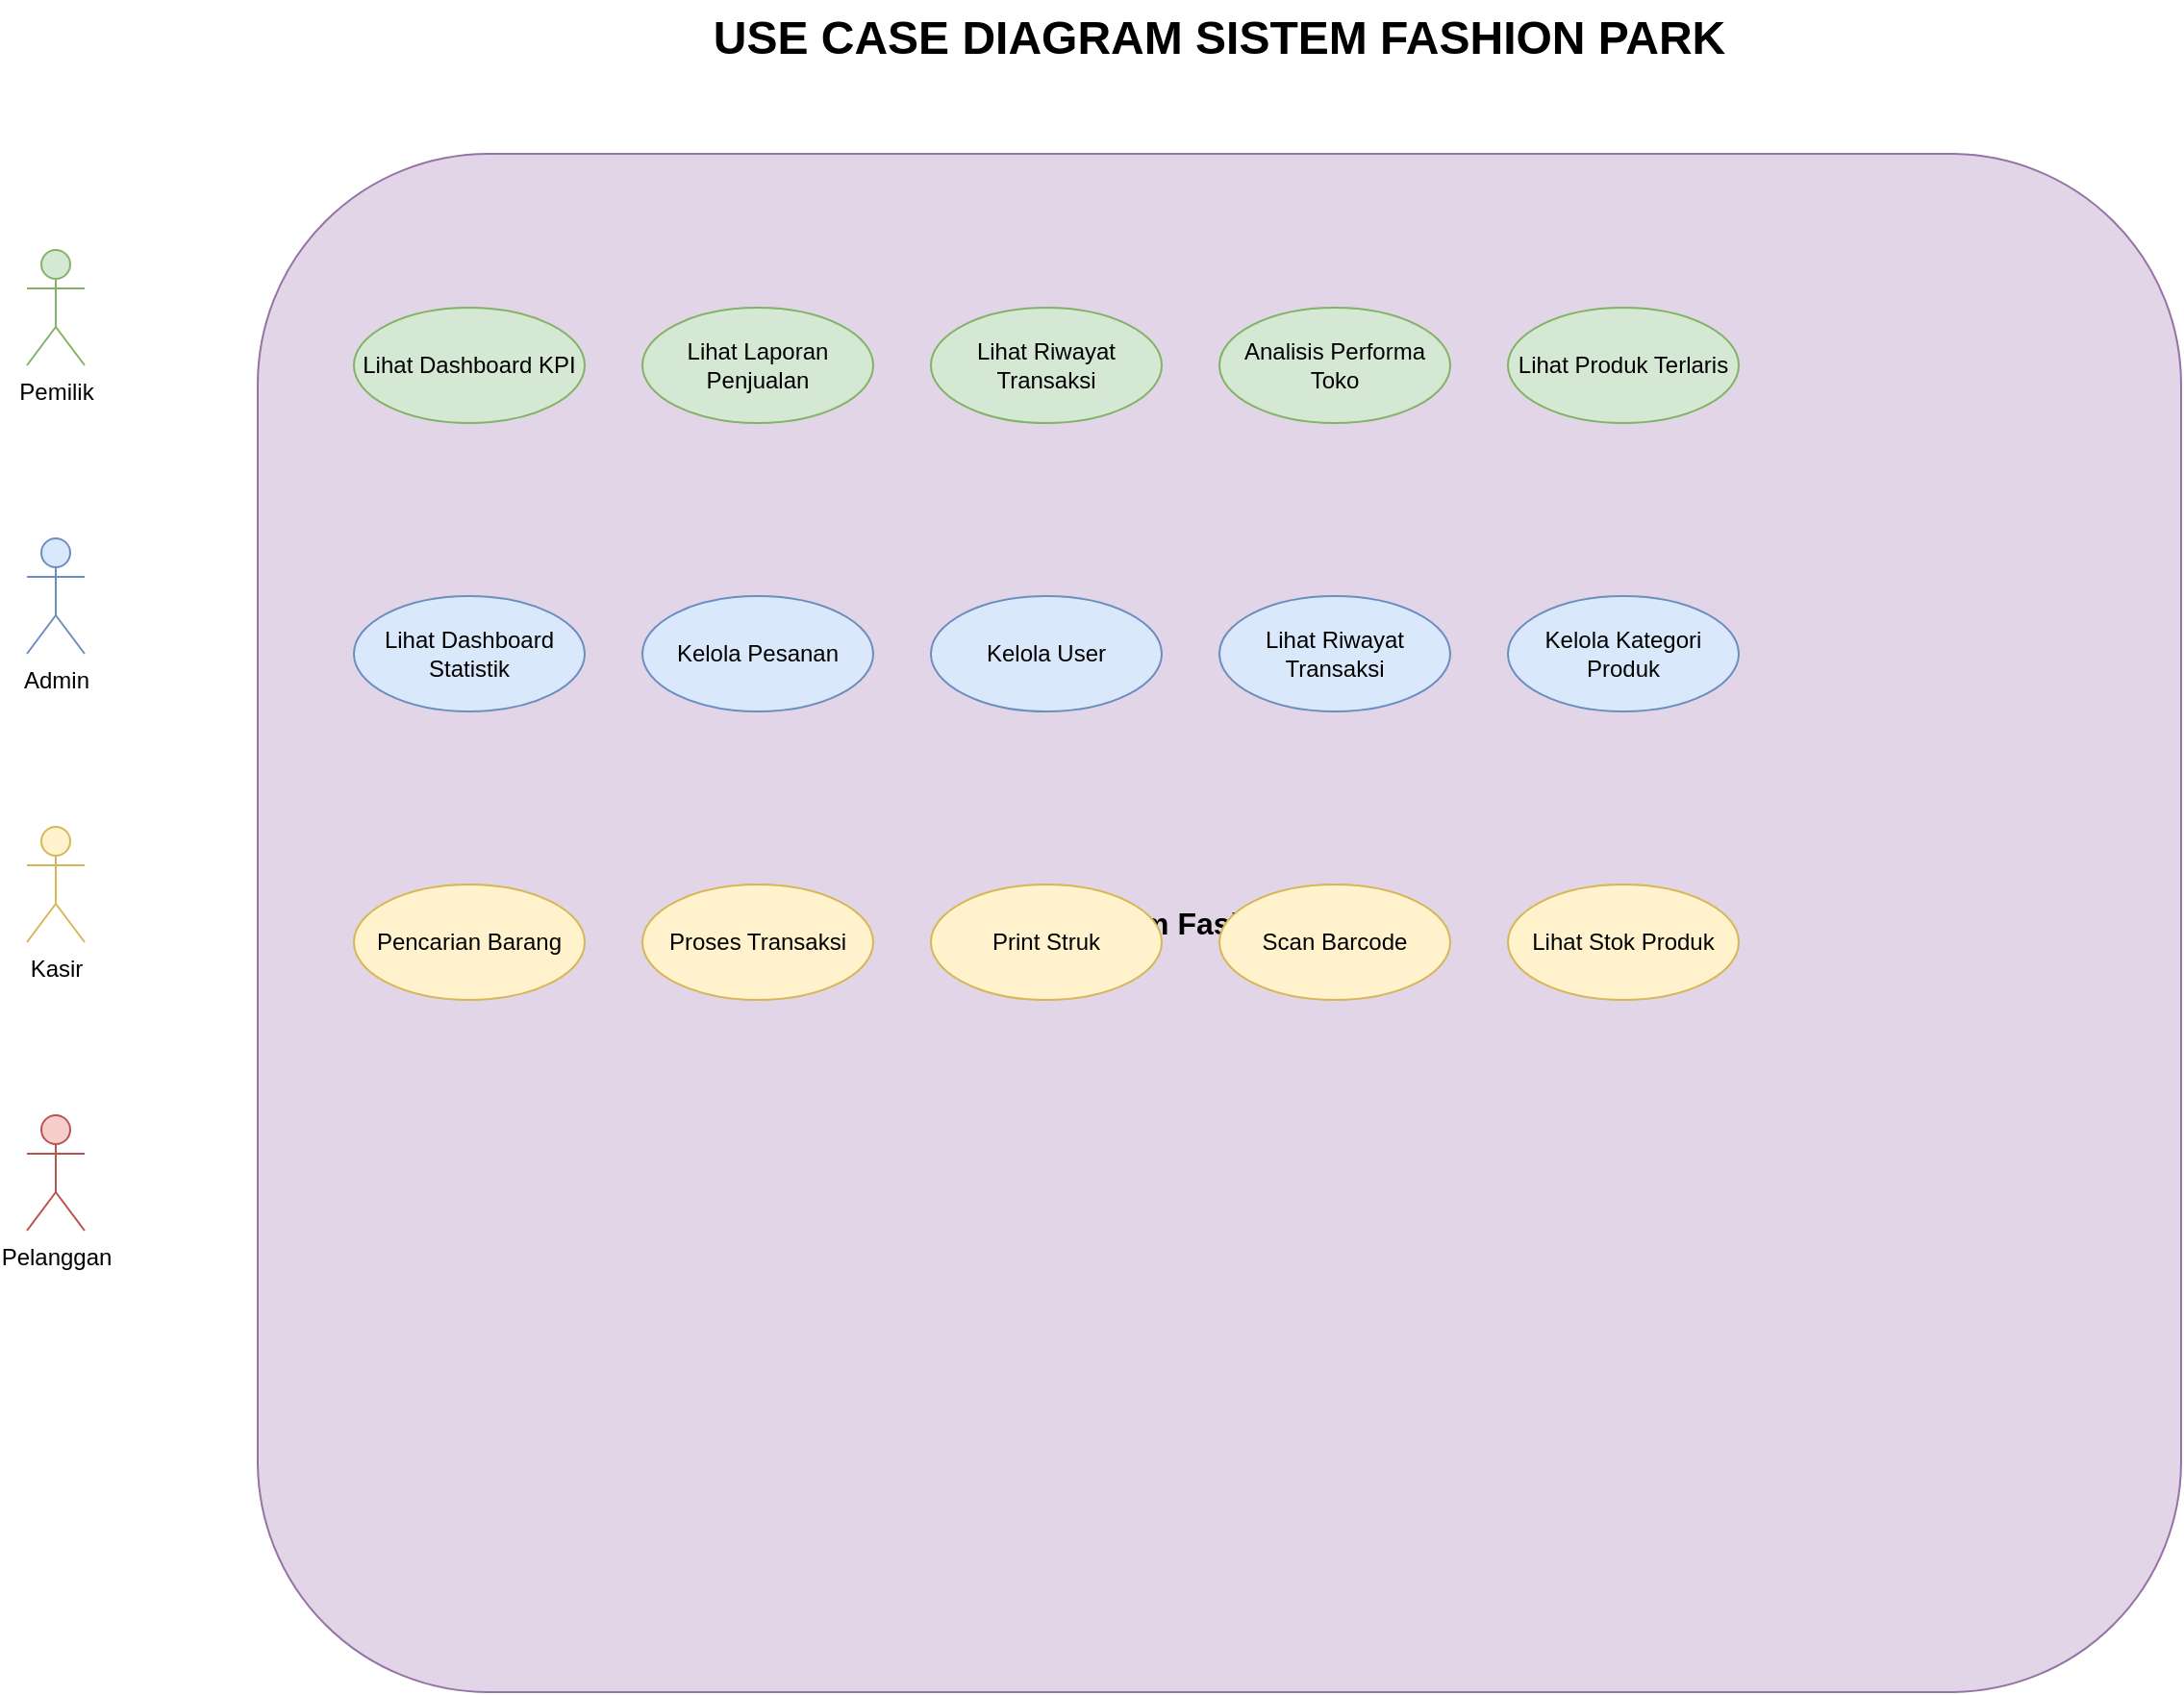 <?xml version="1.0" encoding="UTF-8"?>
<mxfile version="22.1.16" type="device">
  <diagram name="Use Case Diagram" id="use-case-diagram">
    <mxGraphModel dx="1422" dy="794" grid="1" gridSize="10" guides="1" tooltips="1" connect="1" arrows="1" fold="1" page="1" pageScale="1" pageWidth="1400" pageHeight="1000" math="0" shadow="0">
      <root>
        <mxCell id="0" />
        <mxCell id="1" parent="0" />
        
        <!-- Title -->
        <mxCell id="title" value="USE CASE DIAGRAM SISTEM FASHION PARK" style="text;html=1;strokeColor=none;fillColor=none;align=center;verticalAlign=middle;whiteSpace=wrap;rounded=0;fontSize=24;fontStyle=1;" vertex="1" parent="1">
          <mxGeometry x="400" y="20" width="600" height="40" as="geometry" />
        </mxCell>
        
        <!-- Actors -->
        <mxCell id="pemilik" value="Pemilik" style="shape=umlActor;verticalLabelPosition=bottom;verticalAlign=top;html=1;fillColor=#d5e8d4;strokeColor=#82b366;" vertex="1" parent="1">
          <mxGeometry x="80" y="150" width="30" height="60" as="geometry" />
        </mxCell>
        
        <mxCell id="admin" value="Admin" style="shape=umlActor;verticalLabelPosition=bottom;verticalAlign=top;html=1;fillColor=#dae8fc;strokeColor=#6c8ebf;" vertex="1" parent="1">
          <mxGeometry x="80" y="300" width="30" height="60" as="geometry" />
        </mxCell>
        
        <mxCell id="kasir" value="Kasir" style="shape=umlActor;verticalLabelPosition=bottom;verticalAlign=top;html=1;fillColor=#fff2cc;strokeColor=#d6b656;" vertex="1" parent="1">
          <mxGeometry x="80" y="450" width="30" height="60" as="geometry" />
        </mxCell>
        
        <mxCell id="pelanggan" value="Pelanggan" style="shape=umlActor;verticalLabelPosition=bottom;verticalAlign=top;html=1;fillColor=#f8cecc;strokeColor=#b85450;" vertex="1" parent="1">
          <mxGeometry x="80" y="600" width="30" height="60" as="geometry" />
        </mxCell>
        
        <!-- System Boundary -->
        <mxCell id="system" value="Sistem Fashion Park" style="rounded=1;whiteSpace=wrap;html=1;fillColor=#e1d5e7;strokeColor=#9673a6;fontSize=16;fontStyle=1;" vertex="1" parent="1">
          <mxGeometry x="200" y="100" width="1000" height="800" as="geometry" />
        </mxCell>
        
        <!-- Use Cases for Pemilik -->
        <mxCell id="uc1" value="Lihat Dashboard KPI" style="ellipse;whiteSpace=wrap;html=1;fillColor=#d5e8d4;strokeColor=#82b366;fontSize=12;" vertex="1" parent="1">
          <mxGeometry x="250" y="180" width="120" height="60" as="geometry" />
        </mxCell>
        
        <mxCell id="uc2" value="Lihat Laporan Penjualan" style="ellipse;whiteSpace=wrap;html=1;fillColor=#d5e8d4;strokeColor=#82b366;fontSize=12;" vertex="1" parent="1">
          <mxGeometry x="400" y="180" width="120" height="60" as="geometry" />
        </mxCell>
        
        <mxCell id="uc3" value="Lihat Riwayat Transaksi" style="ellipse;whiteSpace=wrap;html=1;fillColor=#d5e8d4;strokeColor=#82b366;fontSize=12;" vertex="1" parent="1">
          <mxGeometry x="550" y="180" width="120" height="60" as="geometry" />
        </mxCell>
        
        <mxCell id="uc4" value="Analisis Performa Toko" style="ellipse;whiteSpace=wrap;html=1;fillColor=#d5e8d4;strokeColor=#82b366;fontSize=12;" vertex="1" parent="1">
          <mxGeometry x="700" y="180" width="120" height="60" as="geometry" />
        </mxCell>
        
        <mxCell id="uc5" value="Lihat Produk Terlaris" style="ellipse;whiteSpace=wrap;html=1;fillColor=#d5e8d4;strokeColor=#82b366;fontSize=12;" vertex="1" parent="1">
          <mxGeometry x="850" y="180" width="120" height="60" as="geometry" />
        </mxCell>
        
        <!-- Use Cases for Admin -->
        <mxCell id="uc6" value="Lihat Dashboard Statistik" style="ellipse;whiteSpace=wrap;html=1;fillColor=#dae8fc;strokeColor=#6c8ebf;fontSize=12;" vertex="1" parent="1">
          <mxGeometry x="250" y="330" width="120" height="60" as="geometry" />
        </mxCell>
        
        <mxCell id="uc7" value="Kelola Pesanan" style="ellipse;whiteSpace=wrap;html=1;fillColor=#dae8fc;strokeColor=#6c8ebf;fontSize=12;" vertex="1" parent="1">
          <mxGeometry x="400" y="330" width="120" height="60" as="geometry" />
        </mxCell>
        
        <mxCell id="uc8" value="Kelola User" style="ellipse;whiteSpace=wrap;html=1;fillColor=#dae8fc;strokeColor=#6c8ebf;fontSize=12;" vertex="1" parent="1">
          <mxGeometry x="550" y="330" width="120" height="60" as="geometry" />
        </mxCell>
        
        <mxCell id="uc9" value="Lihat Riwayat Transaksi" style="ellipse;whiteSpace=wrap;html=1;fillColor=#dae8fc;strokeColor=#6c8ebf;fontSize=12;" vertex="1" parent="1">
          <mxGeometry x="700" y="330" width="120" height="60" as="geometry" />
        </mxCell>
        
        <mxCell id="uc10" value="Kelola Kategori Produk" style="ellipse;whiteSpace=wrap;html=1;fillColor=#dae8fc;strokeColor=#6c8ebf;fontSize=12;" vertex="1" parent="1">
          <mxGeometry x="850" y="330" width="120" height="60" as="geometry" />
        </mxCell>
        
        <!-- Use Cases for Kasir -->
        <mxCell id="uc11" value="Pencarian Barang" style="ellipse;whiteSpace=wrap;html=1;fillColor=#fff2cc;strokeColor=#d6b656;fontSize=12;" vertex="1" parent="1">
          <mxGeometry x="250" y="480" width="120" height="60" as="geometry" />
        </mxCell>
        
        <mxCell id="uc12" value="Proses Transaksi" style="ellipse;whiteSpace=wrap;html=1;fillColor=#fff2cc;strokeColor=#d6b656;fontSize=12;" vertex="1" parent="1">
          <mxGeometry x="400" y="480" width="120" height="60" as="geometry" />
        </mxCell>
        
        <mxCell id="uc13" value="Print Struk" style="ellipse;whiteSpace=wrap;html=1;fillColor=#fff2cc;strokeColor=#d6b656;fontSize=12;" vertex="1" parent="1">
          <mxGeometry x="550" y="480" width="120" height="60" as="geometry" />
        </mxCell>
        
        <mxCell id="uc14" value="Scan Barcode" style="ellipse;whiteSpace=wrap;html=1;fillColor=#fff2cc;strokeColor=#d6b656;fontSize=12;" vertex="1" parent="1">
          <mxGeometry x="700" y="480" width="120" height="60" as="geometry" />
        </mxCell>
        
        <mxCell id="uc15" value="Lihat Stok Produk" style="ellipse;whiteSpace=wrap;html=1;fillColor=#fff2cc;strokeColor=#d6b656;fontSize=12;" vertex="1" parent="1">
          <mxGeometry x="850" y="480" width="120" height="60" as="geometry" />
        </mxCell>
        
        <mxCell id="uc16" value="Hitung Total & Kembalian" style="ellipse;whiteSpace=wrap;html=1;fillColor=#fff2cc;strokeColor=#d6b656;fontSize=12;" vertex="1" parent="1">
          <mxGeometry x="1000" y="480" width="120" height="60" as="geometry" />
        </mxCell>
        
        <!-- Use Cases for Pelanggan -->
        <mxCell id="uc17" value="Registrasi" style="ellipse;whiteSpace=wrap;html=1;fillColor=#f8cecc;strokeColor=#b85450;fontSize=12;" vertex="1" parent="1">
          <mxGeometry x="250" y="630" width="120" height="60" as="geometry" />
        </mxCell>
        
        <mxCell id="uc18" value="Lihat Katalog" style="ellipse;whiteSpace=wrap;html=1;fillColor=#f8cecc;strokeColor=#b85450;fontSize=12;" vertex="1" parent="1">
          <mxGeometry x="400" y="630" width="120" height="60" as="geometry" />
        </mxCell>
        
        <mxCell id="uc19" value="Shopping Cart" style="ellipse;whiteSpace=wrap;html=1;fillColor=#f8cecc;strokeColor=#b85450;fontSize=12;" vertex="1" parent="1">
          <mxGeometry x="550" y="630" width="120" height="60" as="geometry" />
        </mxCell>
        
        <mxCell id="uc20" value="Checkout & Pembayaran" style="ellipse;whiteSpace=wrap;html=1;fillColor=#f8cecc;strokeColor=#b85450;fontSize=12;" vertex="1" parent="1">
          <mxGeometry x="700" y="630" width="120" height="60" as="geometry" />
        </mxCell>
        
        <mxCell id="uc21" value="Tracking Pesanan" style="ellipse;whiteSpace=wrap;html=1;fillColor=#f8cecc;strokeColor=#b85450;fontSize=12;" vertex="1" parent="1">
          <mxGeometry x="850" y="630" width="120" height="60" as="geometry" />
        </mxCell>
        
        <mxCell id="uc22" value="Lihat Riwayat Belanja" style="ellipse;whiteSpace=wrap;html=1;fillColor=#f8cecc;strokeColor=#b85450;fontSize=12;" vertex="1" parent="1">
          <mxGeometry x="1000" y="630" width="120" height="60" as="geometry" />
        </mxCell>
        
        <!-- Common Use Cases -->
        <mxCell id="uc23" value="Login" style="ellipse;whiteSpace=wrap;html=1;fillColor=#e1d5e7;strokeColor=#9673a6;fontSize=12;" vertex="1" parent="1">
          <mxGeometry x="400" y="780" width="120" height="60" as="geometry" />
        </mxCell>
        
        <mxCell id="uc24" value="Logout" style="ellipse;whiteSpace=wrap;html=1;fillColor=#e1d5e7;strokeColor=#9673a6;fontSize=12;" vertex="1" parent="1">
          <mxGeometry x="550" y="780" width="120" height="60" as="geometry" />
        </mxCell>
        
        <mxCell id="uc25" value="Update Profil" style="ellipse;whiteSpace=wrap;html=1;fillColor=#e1d5e7;strokeColor=#9673a6;fontSize=12;" vertex="1" parent="1">
          <mxGeometry x="700" y="780" width="120" height="60" as="geometry" />
        </mxCell>
        
        <mxCell id="uc26" value="Reset Password" style="ellipse;whiteSpace=wrap;html=1;fillColor=#e1d5e7;strokeColor=#9673a6;fontSize=12;" vertex="1" parent="1">
          <mxGeometry x="850" y="780" width="120" height="60" as="geometry" />
        </mxCell>
        
        <!-- Connections Pemilik -->
        <mxCell id="edge1" edge="1" parent="1" source="pemilik" target="uc1">
          <mxGeometry relative="1" as="geometry" />
        </mxCell>
        
        <mxCell id="edge2" edge="1" parent="1" source="pemilik" target="uc2">
          <mxGeometry relative="1" as="geometry" />
        </mxCell>
        
        <mxCell id="edge3" edge="1" parent="1" source="pemilik" target="uc3">
          <mxGeometry relative="1" as="geometry" />
        </mxCell>
        
        <mxCell id="edge4" edge="1" parent="1" source="pemilik" target="uc4">
          <mxGeometry relative="1" as="geometry" />
        </mxCell>
        
        <mxCell id="edge5" edge="1" parent="1" source="pemilik" target="uc5">
          <mxGeometry relative="1" as="geometry" />
        </mxCell>
        
        <!-- Connections Admin -->
        <mxCell id="edge6" edge="1" parent="1" source="admin" target="uc6">
          <mxGeometry relative="1" as="geometry" />
        </mxCell>
        
        <mxCell id="edge7" edge="1" parent="1" source="admin" target="uc7">
          <mxGeometry relative="1" as="geometry" />
        </mxCell>
        
        <mxCell id="edge8" edge="1" parent="1" source="admin" target="uc8">
          <mxGeometry relative="1" as="geometry" />
        </mxCell>
        
        <mxCell id="edge9" edge="1" parent="1" source="admin" target="uc9">
          <mxGeometry relative="1" as="geometry" />
        </mxCell>
        
        <mxCell id="edge10" edge="1" parent="1" source="admin" target="uc10">
          <mxGeometry relative="1" as="geometry" />
        </mxCell>
        
        <!-- Connections Kasir -->
        <mxCell id="edge11" edge="1" parent="1" source="kasir" target="uc11">
          <mxGeometry relative="1" as="geometry" />
        </mxCell>
        
        <mxCell id="edge12" edge="1" parent="1" source="kasir" target="uc12">
          <mxGeometry relative="1" as="geometry" />
        </mxCell>
        
        <mxCell id="edge13" edge="1" parent="1" source="kasir" target="uc13">
          <mxGeometry relative="1" as="geometry" />
        </mxCell>
        
        <mxCell id="edge14" edge="1" parent="1" source="kasir" target="uc14">
          <mxGeometry relative="1" as="geometry" />
        </mxCell>
        
        <mxCell id="edge15" edge="1" parent="1" source="kasir" target="uc15">
          <mxGeometry relative="1" as="geometry" />
        </mxCell>
        
        <mxCell id="edge16" edge="1" parent="1" source="kasir" target="uc16">
          <mxGeometry relative="1" as="geometry" />
        </mxCell>
        
        <!-- Connections Pelanggan -->
        <mxCell id="edge17" edge="1" parent="1" source="pelanggan" target="uc17">
          <mxGeometry relative="1" as="geometry" />
        </mxCell>
        
        <mxCell id="edge18" edge="1" parent="1" source="pelanggan" target="uc18">
          <mxGeometry relative="1" as="geometry" />
        </mxCell>
        
        <mxCell id="edge19" edge="1" parent="1" source="pelanggan" target="uc19">
          <mxGeometry relative="1" as="geometry" />
        </mxCell>
        
        <mxCell id="edge20" edge="1" parent="1" source="pelanggan" target="uc20">
          <mxGeometry relative="1" as="geometry" />
        </mxCell>
        
        <mxCell id="edge21" edge="1" parent="1" source="pelanggan" target="uc21">
          <mxGeometry relative="1" as="geometry" />
        </mxCell>
        
        <mxCell id="edge22" edge="1" parent="1" source="pelanggan" target="uc22">
          <mxGeometry relative="1" as="geometry" />
        </mxCell>
        
        <!-- Common Connections -->
        <mxCell id="edge23" edge="1" parent="1" source="pemilik" target="uc23">
          <mxGeometry relative="1" as="geometry" />
        </mxCell>
        
        <mxCell id="edge24" edge="1" parent="1" source="admin" target="uc23">
          <mxGeometry relative="1" as="geometry" />
        </mxCell>
        
        <mxCell id="edge25" edge="1" parent="1" source="kasir" target="uc23">
          <mxGeometry relative="1" as="geometry" />
        </mxCell>
        
        <mxCell id="edge26" edge="1" parent="1" source="pelanggan" target="uc23">
          <mxGeometry relative="1" as="geometry" />
        </mxCell>
        
        <mxCell id="edge27" edge="1" parent="1" source="pemilik" target="uc24">
          <mxGeometry relative="1" as="geometry" />
        </mxCell>
        
        <mxCell id="edge28" edge="1" parent="1" source="admin" target="uc24">
          <mxGeometry relative="1" as="geometry" />
        </mxCell>
        
        <mxCell id="edge29" edge="1" parent="1" source="kasir" target="uc24">
          <mxGeometry relative="1" as="geometry" />
        </mxCell>
        
        <mxCell id="edge30" edge="1" parent="1" source="pelanggan" target="uc24">
          <mxGeometry relative="1" as="geometry" />
        </mxCell>
        
        <mxCell id="edge31" edge="1" parent="1" source="pemilik" target="uc25">
          <mxGeometry relative="1" as="geometry" />
        </mxCell>
        
        <mxCell id="edge32" edge="1" parent="1" source="admin" target="uc25">
          <mxGeometry relative="1" as="geometry" />
        </mxCell>
        
        <mxCell id="edge33" edge="1" parent="1" source="kasir" target="uc25">
          <mxGeometry relative="1" as="geometry" />
        </mxCell>
        
        <mxCell id="edge34" edge="1" parent="1" source="pelanggan" target="uc25">
          <mxGeometry relative="1" as="geometry" />
        </mxCell>
        
        <mxCell id="edge35" edge="1" parent="1" source="pemilik" target="uc26">
          <mxGeometry relative="1" as="geometry" />
        </mxCell>
        
        <mxCell id="edge36" edge="1" parent="1" source="admin" target="uc26">
          <mxGeometry relative="1" as="geometry" />
        </mxCell>
        
        <mxCell id="edge37" edge="1" parent="1" source="kasir" target="uc26">
          <mxGeometry relative="1" as="geometry" />
        </mxCell>
        
        <mxCell id="edge38" edge="1" parent="1" source="pelanggan" target="uc26">
          <mxGeometry relative="1" as="geometry" />
        </mxCell>
        
        <!-- Legend -->
        <mxCell id="legend" value="KETERANGAN:" style="text;html=1;strokeColor=none;fillColor=none;align=left;verticalAlign=middle;whiteSpace=wrap;rounded=0;fontSize=14;fontStyle=1;" vertex="1" parent="1">
          <mxGeometry x="200" y="900" width="200" height="30" as="geometry" />
        </mxCell>
        
        <mxCell id="legend_pemilik" value="Pemilik: Dashboard KPI, Laporan, Analisis" style="text;html=1;strokeColor=none;fillColor=#d5e8d4;align=left;verticalAlign=middle;whiteSpace=wrap;rounded=0;fontSize=12;" vertex="1" parent="1">
          <mxGeometry x="200" y="930" width="300" height="20" as="geometry" />
        </mxCell>
        
        <mxCell id="legend_admin" value="Admin: Statistik, Kelola Pesanan & User" style="text;html=1;strokeColor=none;fillColor=#dae8fc;align=left;verticalAlign=middle;whiteSpace=wrap;rounded=0;fontSize=12;" vertex="1" parent="1">
          <mxGeometry x="200" y="950" width="300" height="20" as="geometry" />
        </mxCell>
        
        <mxCell id="legend_kasir" value="Kasir: Transaksi, Scan Barcode, Print Struk" style="text;html=1;strokeColor=none;fillColor=#fff2cc;align=left;verticalAlign=middle;whiteSpace=wrap;rounded=0;fontSize=12;" vertex="1" parent="1">
          <mxGeometry x="200" y="970" width="300" height="20" as="geometry" />
        </mxCell>
        
        <mxCell id="legend_pelanggan" value="Pelanggan: Belanja Online, Checkout, Tracking" style="text;html=1;strokeColor=none;fillColor=#f8cecc;align=left;verticalAlign=middle;whiteSpace=wrap;rounded=0;fontSize=12;" vertex="1" parent="1">
          <mxGeometry x="200" y="990" width="300" height="20" as="geometry" />
        </mxCell>
        
      </root>
    </mxGraphModel>
  </diagram>
</mxfile>
